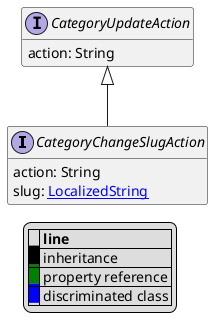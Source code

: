 @startuml

hide empty fields
hide empty methods
legend
|= |= line |
|<back:black>   </back>| inheritance |
|<back:green>   </back>| property reference |
|<back:blue>   </back>| discriminated class |
endlegend
interface CategoryChangeSlugAction [[CategoryChangeSlugAction.svg]] extends CategoryUpdateAction {
    action: String
    slug: [[LocalizedString.svg LocalizedString]]
}
interface CategoryUpdateAction [[CategoryUpdateAction.svg]]  {
    action: String
}





@enduml
